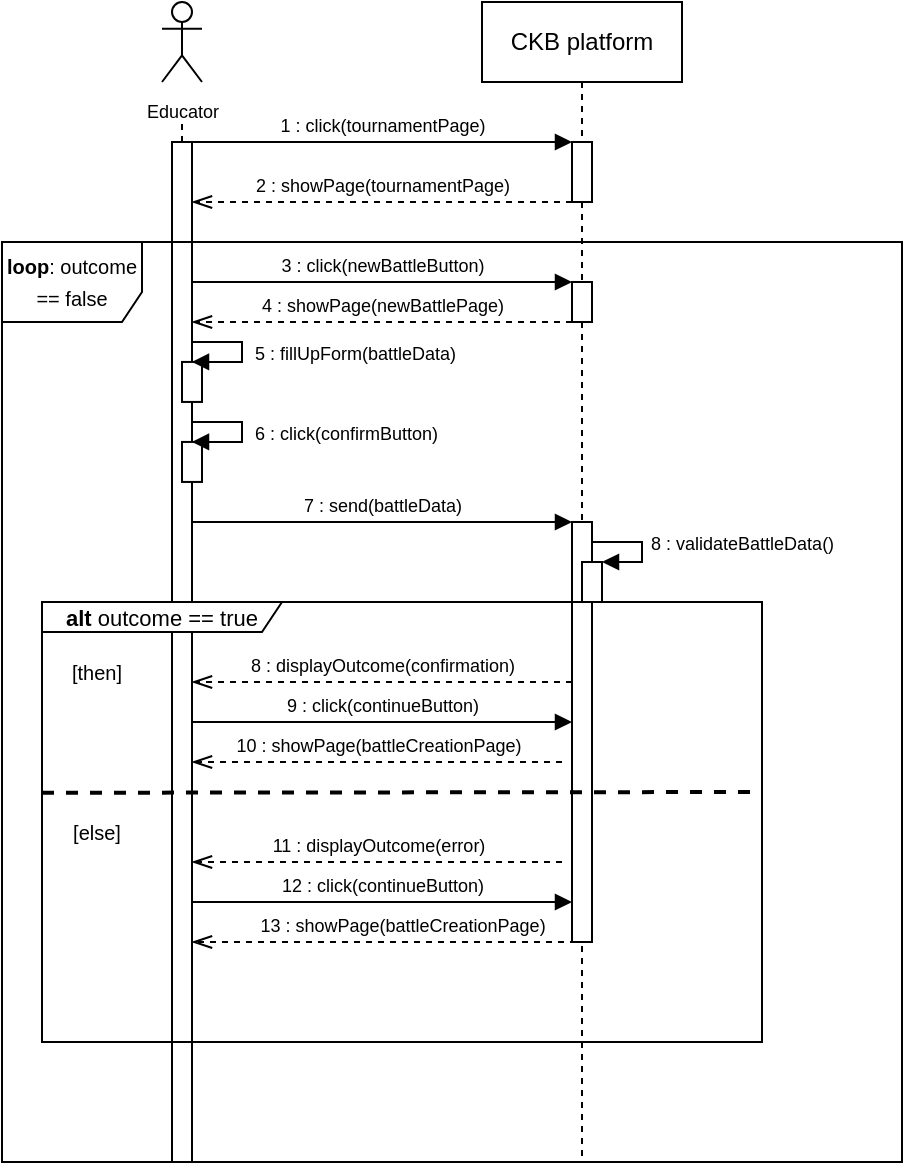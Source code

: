 <mxfile version="22.1.5" type="device">
  <diagram name="Page-1" id="2YBvvXClWsGukQMizWep">
    <mxGraphModel dx="704" dy="627" grid="1" gridSize="10" guides="1" tooltips="1" connect="1" arrows="1" fold="1" page="1" pageScale="1" pageWidth="850" pageHeight="1100" math="0" shadow="0">
      <root>
        <mxCell id="0" />
        <mxCell id="1" parent="0" />
        <mxCell id="QFnC96fmeQrWTmHDwa4i-30" value="CKB platform" style="shape=umlLifeline;perimeter=lifelinePerimeter;whiteSpace=wrap;html=1;container=0;dropTarget=0;collapsible=0;recursiveResize=0;outlineConnect=0;portConstraint=eastwest;newEdgeStyle={&quot;edgeStyle&quot;:&quot;elbowEdgeStyle&quot;,&quot;elbow&quot;:&quot;vertical&quot;,&quot;curved&quot;:0,&quot;rounded&quot;:0};" vertex="1" parent="1">
          <mxGeometry x="570" y="370" width="100" height="580" as="geometry" />
        </mxCell>
        <mxCell id="QFnC96fmeQrWTmHDwa4i-31" value="" style="html=1;points=[];perimeter=orthogonalPerimeter;outlineConnect=0;targetShapes=umlLifeline;portConstraint=eastwest;newEdgeStyle={&quot;edgeStyle&quot;:&quot;elbowEdgeStyle&quot;,&quot;elbow&quot;:&quot;vertical&quot;,&quot;curved&quot;:0,&quot;rounded&quot;:0};" vertex="1" parent="QFnC96fmeQrWTmHDwa4i-30">
          <mxGeometry x="45" y="70" width="10" height="30" as="geometry" />
        </mxCell>
        <mxCell id="QFnC96fmeQrWTmHDwa4i-32" value="" style="html=1;points=[];perimeter=orthogonalPerimeter;outlineConnect=0;targetShapes=umlLifeline;portConstraint=eastwest;newEdgeStyle={&quot;edgeStyle&quot;:&quot;elbowEdgeStyle&quot;,&quot;elbow&quot;:&quot;vertical&quot;,&quot;curved&quot;:0,&quot;rounded&quot;:0};" vertex="1" parent="QFnC96fmeQrWTmHDwa4i-30">
          <mxGeometry x="45" y="260" width="10" height="210" as="geometry" />
        </mxCell>
        <mxCell id="QFnC96fmeQrWTmHDwa4i-33" value="" style="html=1;points=[[0,0,0,0,5],[0,1,0,0,-5],[1,0,0,0,5],[1,1,0,0,-5]];perimeter=orthogonalPerimeter;outlineConnect=0;targetShapes=umlLifeline;portConstraint=eastwest;newEdgeStyle={&quot;curved&quot;:0,&quot;rounded&quot;:0};" vertex="1" parent="QFnC96fmeQrWTmHDwa4i-30">
          <mxGeometry x="50" y="280" width="10" height="20" as="geometry" />
        </mxCell>
        <mxCell id="QFnC96fmeQrWTmHDwa4i-34" value="&lt;font style=&quot;font-size: 9px;&quot;&gt;&amp;nbsp;8 : validate&lt;/font&gt;&lt;font style=&quot;font-size: 9px;&quot;&gt;BattleData&lt;/font&gt;&lt;font style=&quot;font-size: 9px;&quot;&gt;()&lt;/font&gt;" style="html=1;align=left;spacingLeft=2;endArrow=block;rounded=0;edgeStyle=orthogonalEdgeStyle;curved=0;rounded=0;" edge="1" parent="QFnC96fmeQrWTmHDwa4i-30" target="QFnC96fmeQrWTmHDwa4i-33">
          <mxGeometry relative="1" as="geometry">
            <mxPoint x="55" y="260.034" as="sourcePoint" />
            <Array as="points">
              <mxPoint x="55" y="270" />
              <mxPoint x="80" y="270" />
              <mxPoint x="80" y="280" />
            </Array>
            <mxPoint x="55.0" y="240" as="targetPoint" />
          </mxGeometry>
        </mxCell>
        <mxCell id="QFnC96fmeQrWTmHDwa4i-35" value="&lt;font style=&quot;font-size: 9px;&quot;&gt;Educator&lt;/font&gt;" style="shape=umlActor;verticalLabelPosition=bottom;verticalAlign=top;html=1;outlineConnect=0;" vertex="1" parent="1">
          <mxGeometry x="410" y="370" width="20" height="40" as="geometry" />
        </mxCell>
        <mxCell id="QFnC96fmeQrWTmHDwa4i-36" value="" style="endArrow=none;dashed=1;html=1;rounded=0;" edge="1" parent="1" source="QFnC96fmeQrWTmHDwa4i-38">
          <mxGeometry width="50" height="50" relative="1" as="geometry">
            <mxPoint x="420" y="680" as="sourcePoint" />
            <mxPoint x="420" y="430" as="targetPoint" />
          </mxGeometry>
        </mxCell>
        <mxCell id="QFnC96fmeQrWTmHDwa4i-37" value="" style="endArrow=none;dashed=1;html=1;rounded=0;exitX=0.2;exitY=0.994;exitDx=0;exitDy=0;exitPerimeter=0;" edge="1" parent="1" source="QFnC96fmeQrWTmHDwa4i-50">
          <mxGeometry width="50" height="50" relative="1" as="geometry">
            <mxPoint x="420" y="880" as="sourcePoint" />
            <mxPoint x="420" y="870.0" as="targetPoint" />
          </mxGeometry>
        </mxCell>
        <mxCell id="QFnC96fmeQrWTmHDwa4i-38" value="" style="html=1;points=[];perimeter=orthogonalPerimeter;outlineConnect=0;targetShapes=umlLifeline;portConstraint=eastwest;newEdgeStyle={&quot;edgeStyle&quot;:&quot;elbowEdgeStyle&quot;,&quot;elbow&quot;:&quot;vertical&quot;,&quot;curved&quot;:0,&quot;rounded&quot;:0};" vertex="1" parent="1">
          <mxGeometry x="415" y="440" width="10" height="510" as="geometry" />
        </mxCell>
        <mxCell id="QFnC96fmeQrWTmHDwa4i-39" value="&lt;font style=&quot;font-size: 9px;&quot;&gt;1 : click(tournamentPage)&lt;/font&gt;" style="html=1;verticalAlign=bottom;endArrow=block;edgeStyle=elbowEdgeStyle;elbow=vertical;curved=0;rounded=0;" edge="1" parent="1" source="QFnC96fmeQrWTmHDwa4i-38" target="QFnC96fmeQrWTmHDwa4i-31">
          <mxGeometry relative="1" as="geometry">
            <mxPoint x="460" y="440" as="sourcePoint" />
            <Array as="points">
              <mxPoint x="540" y="440" />
            </Array>
            <mxPoint x="625" y="440" as="targetPoint" />
          </mxGeometry>
        </mxCell>
        <mxCell id="QFnC96fmeQrWTmHDwa4i-40" value="&lt;font style=&quot;font-size: 9px;&quot;&gt;2 : showPage(tournamentPage)&lt;/font&gt;" style="html=1;verticalAlign=bottom;endArrow=openThin;dashed=1;endSize=8;edgeStyle=elbowEdgeStyle;elbow=vertical;curved=0;rounded=0;endFill=0;" edge="1" parent="1" source="QFnC96fmeQrWTmHDwa4i-31" target="QFnC96fmeQrWTmHDwa4i-38">
          <mxGeometry relative="1" as="geometry">
            <mxPoint x="460" y="470" as="targetPoint" />
            <Array as="points">
              <mxPoint x="515" y="470" />
            </Array>
            <mxPoint x="590" y="470" as="sourcePoint" />
          </mxGeometry>
        </mxCell>
        <mxCell id="QFnC96fmeQrWTmHDwa4i-42" value="&lt;font style=&quot;font-size: 9px;&quot;&gt;7 : send(battleData)&lt;/font&gt;" style="html=1;verticalAlign=bottom;endArrow=block;edgeStyle=elbowEdgeStyle;elbow=vertical;curved=0;rounded=0;" edge="1" parent="1">
          <mxGeometry relative="1" as="geometry">
            <mxPoint x="425.0" y="630" as="sourcePoint" />
            <Array as="points">
              <mxPoint x="540" y="630" />
            </Array>
            <mxPoint x="615" y="630" as="targetPoint" />
          </mxGeometry>
        </mxCell>
        <mxCell id="QFnC96fmeQrWTmHDwa4i-43" value="&lt;font style=&quot;font-size: 9px;&quot;&gt;8 : displayOutcome(confirmation)&lt;/font&gt;" style="html=1;verticalAlign=bottom;endArrow=openThin;dashed=1;endSize=8;edgeStyle=elbowEdgeStyle;elbow=vertical;curved=0;rounded=0;endFill=0;" edge="1" parent="1">
          <mxGeometry relative="1" as="geometry">
            <mxPoint x="425.0" y="710" as="targetPoint" />
            <Array as="points">
              <mxPoint x="520" y="710" />
            </Array>
            <mxPoint x="615" y="710" as="sourcePoint" />
          </mxGeometry>
        </mxCell>
        <mxCell id="QFnC96fmeQrWTmHDwa4i-44" value="&lt;b&gt;alt &lt;/b&gt;outcome == true" style="shape=umlFrame;whiteSpace=wrap;html=1;pointerEvents=0;width=120;height=15;fontSize=11;" vertex="1" parent="1">
          <mxGeometry x="350" y="670" width="360" height="220" as="geometry" />
        </mxCell>
        <mxCell id="QFnC96fmeQrWTmHDwa4i-45" value="[then]" style="text;html=1;strokeColor=none;fillColor=none;align=center;verticalAlign=middle;whiteSpace=wrap;rounded=0;fontSize=10;" vertex="1" parent="1">
          <mxGeometry x="360" y="700" width="35" height="10" as="geometry" />
        </mxCell>
        <mxCell id="QFnC96fmeQrWTmHDwa4i-46" value="" style="endArrow=none;dashed=1;html=1;rounded=0;exitX=0.001;exitY=0.409;exitDx=0;exitDy=0;exitPerimeter=0;strokeWidth=2;" edge="1" parent="1">
          <mxGeometry width="50" height="50" relative="1" as="geometry">
            <mxPoint x="350" y="765.38" as="sourcePoint" />
            <mxPoint x="710" y="765" as="targetPoint" />
          </mxGeometry>
        </mxCell>
        <mxCell id="QFnC96fmeQrWTmHDwa4i-47" value="[else]" style="text;html=1;strokeColor=none;fillColor=none;align=center;verticalAlign=middle;whiteSpace=wrap;rounded=0;fontSize=10;" vertex="1" parent="1">
          <mxGeometry x="360" y="780" width="35" height="10" as="geometry" />
        </mxCell>
        <mxCell id="QFnC96fmeQrWTmHDwa4i-48" value="&lt;font style=&quot;font-size: 9px;&quot;&gt;11 : displayOutcome(error)&lt;/font&gt;" style="html=1;verticalAlign=bottom;endArrow=openThin;dashed=1;endSize=8;edgeStyle=elbowEdgeStyle;elbow=vertical;curved=0;rounded=0;endFill=0;" edge="1" parent="1">
          <mxGeometry relative="1" as="geometry">
            <mxPoint x="425" y="800" as="targetPoint" />
            <Array as="points">
              <mxPoint x="520" y="800" />
            </Array>
            <mxPoint x="610" y="800" as="sourcePoint" />
          </mxGeometry>
        </mxCell>
        <mxCell id="QFnC96fmeQrWTmHDwa4i-50" value="&lt;p style=&quot;line-height: 120%;&quot;&gt;&lt;font style=&quot;font-size: 10px;&quot;&gt;&lt;b&gt;loop&lt;/b&gt;: outcome == false&lt;/font&gt;&lt;/p&gt;" style="shape=umlFrame;whiteSpace=wrap;html=1;pointerEvents=0;width=70;height=40;verticalAlign=middle;horizontal=1;labelPosition=center;verticalLabelPosition=middle;align=center;" vertex="1" parent="1">
          <mxGeometry x="330" y="490" width="450" height="460" as="geometry" />
        </mxCell>
        <mxCell id="QFnC96fmeQrWTmHDwa4i-51" value="" style="html=1;points=[[0,0,0,0,5],[0,1,0,0,-5],[1,0,0,0,5],[1,1,0,0,-5]];perimeter=orthogonalPerimeter;outlineConnect=0;targetShapes=umlLifeline;portConstraint=eastwest;newEdgeStyle={&quot;curved&quot;:0,&quot;rounded&quot;:0};" vertex="1" parent="1">
          <mxGeometry x="615" y="510" width="10" height="20" as="geometry" />
        </mxCell>
        <mxCell id="QFnC96fmeQrWTmHDwa4i-55" value="&lt;font style=&quot;font-size: 9px;&quot;&gt;9 : click(continueButton)&lt;/font&gt;" style="html=1;verticalAlign=bottom;endArrow=block;edgeStyle=elbowEdgeStyle;elbow=vertical;curved=0;rounded=0;" edge="1" parent="1">
          <mxGeometry relative="1" as="geometry">
            <mxPoint x="425" y="730" as="sourcePoint" />
            <Array as="points">
              <mxPoint x="540" y="730" />
            </Array>
            <mxPoint x="615" y="730" as="targetPoint" />
          </mxGeometry>
        </mxCell>
        <mxCell id="QFnC96fmeQrWTmHDwa4i-56" value="&lt;font style=&quot;font-size: 9px;&quot;&gt;10 : showPage(battleCreationPage)&lt;/font&gt;" style="html=1;verticalAlign=bottom;endArrow=openThin;dashed=1;endSize=8;edgeStyle=elbowEdgeStyle;elbow=vertical;curved=0;rounded=0;endFill=0;" edge="1" parent="1">
          <mxGeometry relative="1" as="geometry">
            <mxPoint x="425" y="750" as="targetPoint" />
            <Array as="points">
              <mxPoint x="520" y="750" />
            </Array>
            <mxPoint x="610" y="750" as="sourcePoint" />
          </mxGeometry>
        </mxCell>
        <mxCell id="QFnC96fmeQrWTmHDwa4i-57" value="&lt;font style=&quot;font-size: 9px;&quot;&gt;12 : click(continueButton)&lt;/font&gt;" style="html=1;verticalAlign=bottom;endArrow=block;edgeStyle=elbowEdgeStyle;elbow=vertical;curved=0;rounded=0;" edge="1" parent="1">
          <mxGeometry relative="1" as="geometry">
            <mxPoint x="425" y="820" as="sourcePoint" />
            <Array as="points">
              <mxPoint x="540" y="820" />
            </Array>
            <mxPoint x="615" y="820.0" as="targetPoint" />
          </mxGeometry>
        </mxCell>
        <mxCell id="QFnC96fmeQrWTmHDwa4i-58" value="&lt;font style=&quot;font-size: 9px;&quot;&gt;13 : showPage(&lt;/font&gt;&lt;font style=&quot;font-size: 9px;&quot;&gt;battleCreationPage&lt;/font&gt;&lt;font style=&quot;font-size: 9px;&quot;&gt;)&lt;/font&gt;" style="html=1;verticalAlign=bottom;endArrow=openThin;dashed=1;endSize=8;edgeStyle=elbowEdgeStyle;elbow=vertical;curved=0;rounded=0;endFill=0;" edge="1" parent="1">
          <mxGeometry relative="1" as="geometry">
            <mxPoint x="425" y="840" as="targetPoint" />
            <Array as="points">
              <mxPoint x="520" y="840" />
            </Array>
            <mxPoint x="615" y="820.0" as="sourcePoint" />
          </mxGeometry>
        </mxCell>
        <mxCell id="QFnC96fmeQrWTmHDwa4i-95" value="&lt;font style=&quot;font-size: 9px;&quot;&gt;3 : click(newBattleButton)&lt;/font&gt;" style="html=1;verticalAlign=bottom;endArrow=block;edgeStyle=elbowEdgeStyle;elbow=vertical;curved=0;rounded=0;" edge="1" parent="1">
          <mxGeometry relative="1" as="geometry">
            <mxPoint x="425" y="510" as="sourcePoint" />
            <Array as="points">
              <mxPoint x="540" y="510" />
            </Array>
            <mxPoint x="615" y="510" as="targetPoint" />
          </mxGeometry>
        </mxCell>
        <mxCell id="QFnC96fmeQrWTmHDwa4i-97" value="&lt;font style=&quot;font-size: 9px;&quot;&gt;4 : showPage(newBattlePage)&lt;/font&gt;" style="html=1;verticalAlign=bottom;endArrow=openThin;dashed=1;endSize=8;edgeStyle=elbowEdgeStyle;elbow=vertical;curved=0;rounded=0;endFill=0;" edge="1" parent="1">
          <mxGeometry relative="1" as="geometry">
            <mxPoint x="425" y="530" as="targetPoint" />
            <Array as="points">
              <mxPoint x="515" y="530" />
            </Array>
            <mxPoint x="615" y="530" as="sourcePoint" />
          </mxGeometry>
        </mxCell>
        <mxCell id="QFnC96fmeQrWTmHDwa4i-101" value="" style="html=1;points=[[0,0,0,0,5],[0,1,0,0,-5],[1,0,0,0,5],[1,1,0,0,-5]];perimeter=orthogonalPerimeter;outlineConnect=0;targetShapes=umlLifeline;portConstraint=eastwest;newEdgeStyle={&quot;curved&quot;:0,&quot;rounded&quot;:0};" vertex="1" parent="1">
          <mxGeometry x="420" y="549.97" width="10" height="20" as="geometry" />
        </mxCell>
        <mxCell id="QFnC96fmeQrWTmHDwa4i-102" value="&lt;font style=&quot;font-size: 9px;&quot;&gt;&amp;nbsp;5 : fillUpForm&lt;/font&gt;&lt;font style=&quot;font-size: 9px;&quot;&gt;(battleData)&lt;/font&gt;" style="html=1;align=left;spacingLeft=2;endArrow=block;rounded=0;edgeStyle=orthogonalEdgeStyle;curved=0;rounded=0;" edge="1" parent="1" target="QFnC96fmeQrWTmHDwa4i-101">
          <mxGeometry relative="1" as="geometry">
            <mxPoint x="425" y="540.004" as="sourcePoint" />
            <Array as="points">
              <mxPoint x="450" y="539.97" />
              <mxPoint x="450" y="549.97" />
            </Array>
            <mxPoint x="425.0" y="519.97" as="targetPoint" />
          </mxGeometry>
        </mxCell>
        <mxCell id="QFnC96fmeQrWTmHDwa4i-105" value="" style="html=1;points=[[0,0,0,0,5],[0,1,0,0,-5],[1,0,0,0,5],[1,1,0,0,-5]];perimeter=orthogonalPerimeter;outlineConnect=0;targetShapes=umlLifeline;portConstraint=eastwest;newEdgeStyle={&quot;curved&quot;:0,&quot;rounded&quot;:0};" vertex="1" parent="1">
          <mxGeometry x="420" y="589.97" width="10" height="20" as="geometry" />
        </mxCell>
        <mxCell id="QFnC96fmeQrWTmHDwa4i-106" value="&lt;font style=&quot;font-size: 9px;&quot;&gt;&amp;nbsp;6 : click&lt;/font&gt;&lt;font style=&quot;font-size: 9px;&quot;&gt;(confirmButton)&lt;/font&gt;" style="html=1;align=left;spacingLeft=2;endArrow=block;rounded=0;edgeStyle=orthogonalEdgeStyle;curved=0;rounded=0;" edge="1" parent="1" target="QFnC96fmeQrWTmHDwa4i-105">
          <mxGeometry relative="1" as="geometry">
            <mxPoint x="425" y="580.004" as="sourcePoint" />
            <Array as="points">
              <mxPoint x="450" y="579.97" />
              <mxPoint x="450" y="589.97" />
            </Array>
            <mxPoint x="425.0" y="559.97" as="targetPoint" />
          </mxGeometry>
        </mxCell>
      </root>
    </mxGraphModel>
  </diagram>
</mxfile>
